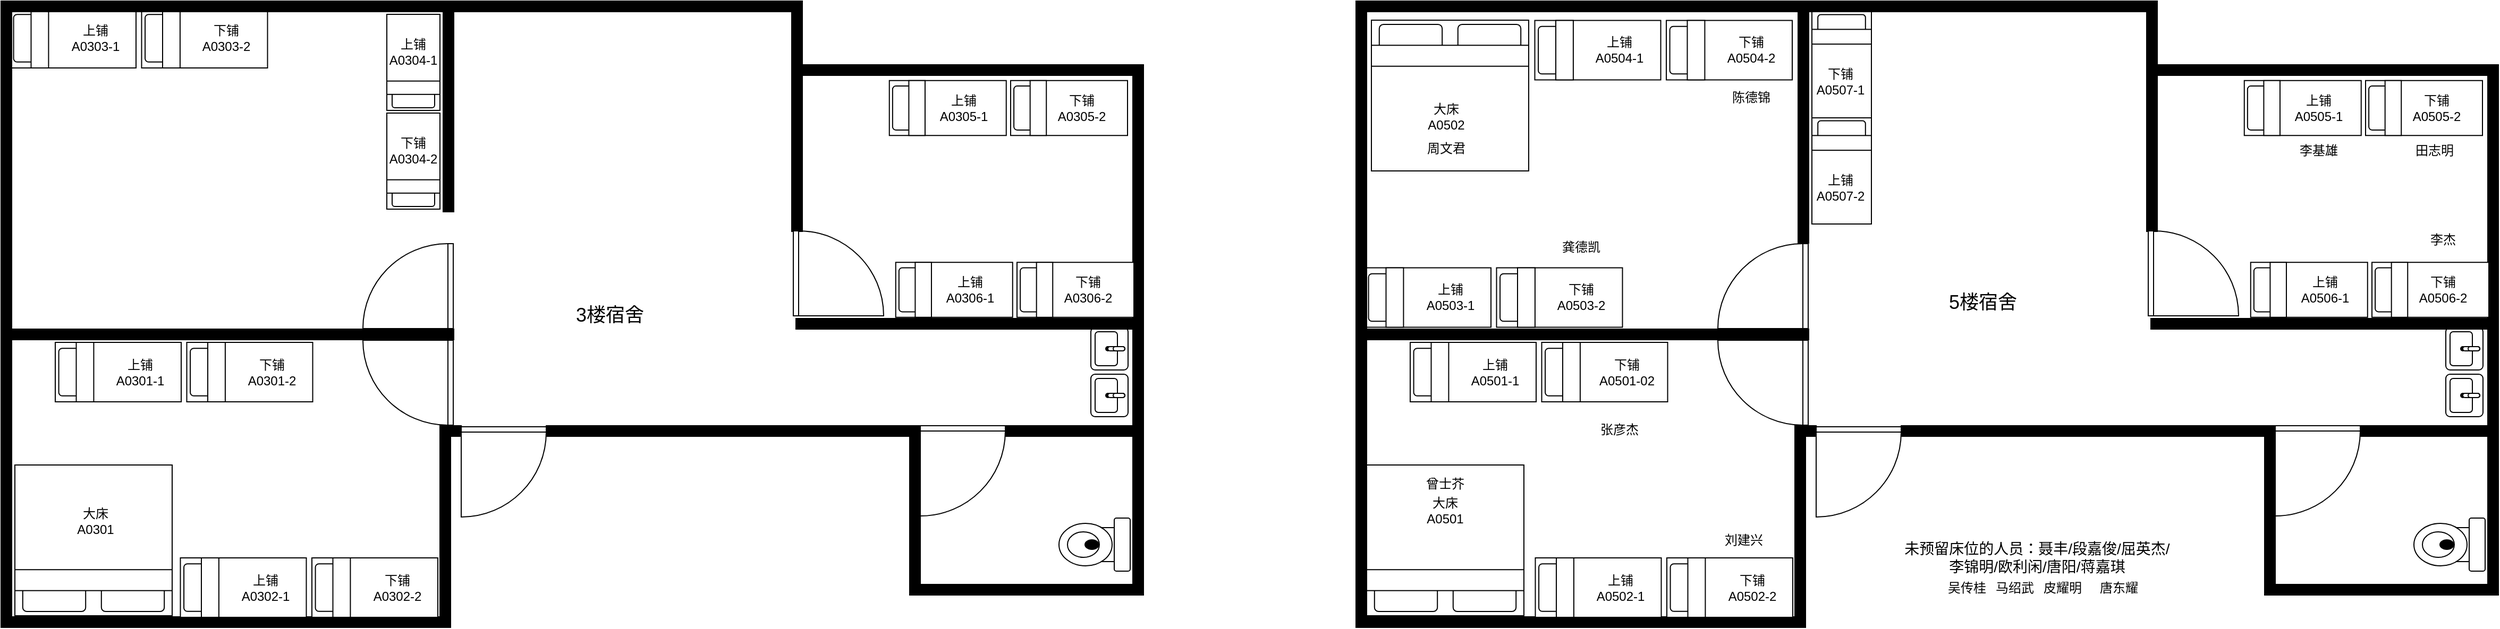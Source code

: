 <mxfile version="24.8.6">
  <diagram name="Page-1" id="38b20595-45e3-9b7f-d5ca-b57f44c5b66d">
    <mxGraphModel dx="2943" dy="1623" grid="1" gridSize="10" guides="1" tooltips="1" connect="1" arrows="1" fold="1" page="1" pageScale="1" pageWidth="1100" pageHeight="850" background="none" math="0" shadow="0">
      <root>
        <mxCell id="0" />
        <mxCell id="1" parent="0" />
        <mxCell id="4Y57S5Hh4UY8BhRaOOIP-5" value="" style="verticalLabelPosition=bottom;html=1;verticalAlign=top;align=center;strokeWidth=1;shape=mxgraph.floorplan.wall;fillColor=#000000;direction=south;rounded=0;shadow=0;comic=0;fontFamily=Verdana;fontSize=12;" parent="1" vertex="1">
          <mxGeometry x="1559" y="-410" width="10" height="57" as="geometry" />
        </mxCell>
        <mxCell id="4Y57S5Hh4UY8BhRaOOIP-6" value="" style="verticalLabelPosition=bottom;html=1;verticalAlign=top;align=center;strokeWidth=1;shape=mxgraph.floorplan.wall;fillColor=#000000;rounded=0;shadow=0;comic=0;fontFamily=Verdana;fontSize=12;" parent="1" vertex="1">
          <mxGeometry x="1328" y="-170" width="230" height="10" as="geometry" />
        </mxCell>
        <mxCell id="4Y57S5Hh4UY8BhRaOOIP-12" value="" style="verticalLabelPosition=bottom;html=1;verticalAlign=top;align=center;strokeWidth=1;shape=mxgraph.floorplan.wall;fillColor=#000000;direction=south;rounded=0;shadow=0;comic=0;fontFamily=Verdana;fontSize=12;" parent="1" vertex="1">
          <mxGeometry x="1231" y="-402" width="10" height="60" as="geometry" />
        </mxCell>
        <mxCell id="4Y57S5Hh4UY8BhRaOOIP-15" value="" style="verticalLabelPosition=bottom;html=1;verticalAlign=top;align=center;strokeWidth=1;shape=mxgraph.floorplan.wall;fillColor=#000000;rounded=0;shadow=0;comic=0;fontFamily=Verdana;fontSize=12;" parent="1" vertex="1">
          <mxGeometry x="1228" y="-170" width="20" height="10" as="geometry" />
        </mxCell>
        <mxCell id="4Y57S5Hh4UY8BhRaOOIP-18" value="" style="verticalLabelPosition=bottom;html=1;verticalAlign=top;align=center;strokeWidth=1;shape=mxgraph.floorplan.toilet;rounded=0;shadow=0;comic=0;fontFamily=Verdana;fontSize=12;rotation=90;" parent="1" vertex="1">
          <mxGeometry x="1819" y="-91.5" width="50" height="67" as="geometry" />
        </mxCell>
        <mxCell id="4Y57S5Hh4UY8BhRaOOIP-19" value="" style="verticalLabelPosition=bottom;html=1;verticalAlign=top;align=center;strokeWidth=1;shape=mxgraph.floorplan.wall;fillColor=#000000;rounded=0;shadow=0;comic=0;fontFamily=Verdana;fontSize=12;" parent="1" vertex="1">
          <mxGeometry x="1760" y="-170" width="120" height="10" as="geometry" />
        </mxCell>
        <mxCell id="4Y57S5Hh4UY8BhRaOOIP-20" value="" style="verticalLabelPosition=bottom;html=1;verticalAlign=top;align=center;strokeWidth=1;shape=mxgraph.floorplan.doorLeft;rounded=0;shadow=0;comic=0;fillColor=#FFFFFF;fontFamily=Verdana;fontSize=12;rotation=0;" parent="1" vertex="1">
          <mxGeometry x="1680" y="-170" width="80" height="85" as="geometry" />
        </mxCell>
        <mxCell id="4Y57S5Hh4UY8BhRaOOIP-22" value="" style="verticalLabelPosition=bottom;html=1;verticalAlign=top;align=center;strokeWidth=1;shape=mxgraph.floorplan.wallCorner;fillColor=#000000;direction=west;rounded=0;shadow=0;comic=0;fontFamily=Verdana;fontSize=12;" parent="1" vertex="1">
          <mxGeometry x="1670" y="-24.5" width="220" height="14" as="geometry" />
        </mxCell>
        <mxCell id="4Y57S5Hh4UY8BhRaOOIP-25" value="" style="verticalLabelPosition=bottom;html=1;verticalAlign=top;align=center;strokeWidth=1;shape=mxgraph.floorplan.sink_2;rounded=0;shadow=0;comic=0;fontFamily=Verdana;fontSize=12;rotation=90;" parent="1" vertex="1">
          <mxGeometry x="1838" y="-260" width="40" height="35" as="geometry" />
        </mxCell>
        <mxCell id="4Y57S5Hh4UY8BhRaOOIP-26" value="" style="verticalLabelPosition=bottom;html=1;verticalAlign=top;align=center;strokeWidth=1;shape=mxgraph.floorplan.sink_2;rounded=0;shadow=0;comic=0;fontFamily=Verdana;fontSize=12;rotation=90;" parent="1" vertex="1">
          <mxGeometry x="1838" y="-216" width="40" height="35" as="geometry" />
        </mxCell>
        <mxCell id="4Y57S5Hh4UY8BhRaOOIP-28" value="" style="verticalLabelPosition=bottom;html=1;verticalAlign=top;align=center;strokeWidth=1;shape=mxgraph.floorplan.wallCorner;fillColor=#000000;direction=south;rounded=0;shadow=0;comic=0;fontFamily=Verdana;fontSize=12;" parent="1" vertex="1">
          <mxGeometry x="1563" y="-271" width="327" height="111" as="geometry" />
        </mxCell>
        <mxCell id="4Y57S5Hh4UY8BhRaOOIP-29" value="" style="verticalLabelPosition=bottom;html=1;verticalAlign=top;align=center;shape=mxgraph.floorplan.wall;fillColor=strokeColor;" parent="1" vertex="1">
          <mxGeometry x="1557" y="-200" width="123" height="70" as="geometry" />
        </mxCell>
        <mxCell id="4Y57S5Hh4UY8BhRaOOIP-30" value="" style="verticalLabelPosition=bottom;html=1;verticalAlign=top;align=center;shape=mxgraph.floorplan.wall;fillColor=strokeColor;direction=south;" parent="1" vertex="1">
          <mxGeometry x="1670" y="-160" width="10" height="140" as="geometry" />
        </mxCell>
        <mxCell id="4Y57S5Hh4UY8BhRaOOIP-31" value="" style="verticalLabelPosition=bottom;html=1;verticalAlign=top;align=center;shape=mxgraph.floorplan.wall;fillColor=strokeColor;direction=south;" parent="1" vertex="1">
          <mxGeometry x="1880" y="-160" width="10" height="140" as="geometry" />
        </mxCell>
        <mxCell id="4Y57S5Hh4UY8BhRaOOIP-32" value="" style="verticalLabelPosition=bottom;html=1;verticalAlign=top;align=center;strokeWidth=1;shape=mxgraph.floorplan.doorRight;rounded=0;shadow=0;comic=0;fontFamily=Verdana;fontSize=12;flipV=1;rotation=90;" parent="1" vertex="1">
          <mxGeometry x="1563" y="-356" width="80" height="85" as="geometry" />
        </mxCell>
        <mxCell id="4Y57S5Hh4UY8BhRaOOIP-33" value="" style="verticalLabelPosition=bottom;html=1;verticalAlign=top;align=center;strokeWidth=1;shape=mxgraph.floorplan.doorRight;rounded=0;shadow=0;comic=0;fontFamily=Verdana;fontSize=12;rotation=90;" parent="1" vertex="1">
          <mxGeometry x="1158" y="-344" width="80" height="85" as="geometry" />
        </mxCell>
        <mxCell id="4Y57S5Hh4UY8BhRaOOIP-34" value="" style="verticalLabelPosition=bottom;html=1;verticalAlign=top;align=center;strokeWidth=1;shape=mxgraph.floorplan.doorRight;rounded=0;shadow=0;comic=0;fontFamily=Verdana;fontSize=12;rotation=90;flipV=0;flipH=1;" parent="1" vertex="1">
          <mxGeometry x="1158" y="-253" width="80" height="85" as="geometry" />
        </mxCell>
        <mxCell id="4Y57S5Hh4UY8BhRaOOIP-35" value="" style="verticalLabelPosition=bottom;html=1;verticalAlign=top;align=center;strokeWidth=1;shape=mxgraph.floorplan.doorLeft;rounded=0;shadow=0;comic=0;fontFamily=Verdana;fontSize=12;" parent="1" vertex="1">
          <mxGeometry x="1248" y="-169" width="80" height="85" as="geometry" />
        </mxCell>
        <mxCell id="4Y57S5Hh4UY8BhRaOOIP-36" value="" style="verticalLabelPosition=bottom;html=1;verticalAlign=top;align=center;shape=mxgraph.floorplan.wall;fillColor=strokeColor;" parent="1" vertex="1">
          <mxGeometry x="820" y="-261" width="421" height="10" as="geometry" />
        </mxCell>
        <mxCell id="4Y57S5Hh4UY8BhRaOOIP-37" value="" style="verticalLabelPosition=bottom;html=1;verticalAlign=top;align=center;shape=mxgraph.floorplan.wallCorner;fillColor=strokeColor;direction=west" parent="1" vertex="1">
          <mxGeometry x="930" y="-160" width="308" height="180" as="geometry" />
        </mxCell>
        <mxCell id="4Y57S5Hh4UY8BhRaOOIP-38" value="" style="verticalLabelPosition=bottom;html=1;verticalAlign=top;align=center;shape=mxgraph.floorplan.bed_single;rotation=-90;" parent="1" vertex="1">
          <mxGeometry x="897.25" y="-279.75" width="56" height="118.5" as="geometry" />
        </mxCell>
        <mxCell id="4Y57S5Hh4UY8BhRaOOIP-39" value="上铺&lt;div&gt;A0501-1&lt;/div&gt;" style="text;html=1;align=center;verticalAlign=middle;whiteSpace=wrap;rounded=0;" parent="1" vertex="1">
          <mxGeometry x="916" y="-235.5" width="60" height="30" as="geometry" />
        </mxCell>
        <mxCell id="4Y57S5Hh4UY8BhRaOOIP-40" value="" style="verticalLabelPosition=bottom;html=1;verticalAlign=top;align=center;shape=mxgraph.floorplan.bed_single;rotation=-90;" parent="1" vertex="1">
          <mxGeometry x="1021" y="-279.75" width="56" height="118.5" as="geometry" />
        </mxCell>
        <mxCell id="4Y57S5Hh4UY8BhRaOOIP-41" value="下铺&lt;div&gt;A0501-02&lt;/div&gt;" style="text;html=1;align=center;verticalAlign=middle;whiteSpace=wrap;rounded=0;" parent="1" vertex="1">
          <mxGeometry x="1039.75" y="-235.5" width="60" height="30" as="geometry" />
        </mxCell>
        <mxCell id="4Y57S5Hh4UY8BhRaOOIP-42" value="" style="verticalLabelPosition=bottom;html=1;verticalAlign=top;align=center;shape=mxgraph.floorplan.bed_single;rotation=-90;" parent="1" vertex="1">
          <mxGeometry x="1015" y="-76.75" width="56" height="118.5" as="geometry" />
        </mxCell>
        <mxCell id="4Y57S5Hh4UY8BhRaOOIP-43" value="上铺&lt;div&gt;A0502-1&lt;/div&gt;" style="text;html=1;align=center;verticalAlign=middle;whiteSpace=wrap;rounded=0;" parent="1" vertex="1">
          <mxGeometry x="1033.75" y="-32.5" width="60" height="30" as="geometry" />
        </mxCell>
        <mxCell id="4Y57S5Hh4UY8BhRaOOIP-44" value="" style="verticalLabelPosition=bottom;html=1;verticalAlign=top;align=center;shape=mxgraph.floorplan.bed_single;rotation=-90;" parent="1" vertex="1">
          <mxGeometry x="1138.75" y="-76.75" width="56" height="118.5" as="geometry" />
        </mxCell>
        <mxCell id="4Y57S5Hh4UY8BhRaOOIP-45" value="下铺&lt;div&gt;A0502-2&lt;/div&gt;" style="text;html=1;align=center;verticalAlign=middle;whiteSpace=wrap;rounded=0;" parent="1" vertex="1">
          <mxGeometry x="1157.5" y="-32.5" width="60" height="30" as="geometry" />
        </mxCell>
        <mxCell id="4Y57S5Hh4UY8BhRaOOIP-46" value="" style="verticalLabelPosition=bottom;html=1;verticalAlign=top;align=center;shape=mxgraph.floorplan.bed_double;rotation=-180;" parent="1" vertex="1">
          <mxGeometry x="825" y="-133" width="148" height="142" as="geometry" />
        </mxCell>
        <mxCell id="4Y57S5Hh4UY8BhRaOOIP-47" value="" style="verticalLabelPosition=bottom;html=1;verticalAlign=top;align=center;shape=mxgraph.floorplan.wallCorner;fillColor=strokeColor;direction=south;rotation=-180;" parent="1" vertex="1">
          <mxGeometry x="815" y="-260" width="115" height="280" as="geometry" />
        </mxCell>
        <mxCell id="4Y57S5Hh4UY8BhRaOOIP-50" value="" style="verticalLabelPosition=bottom;html=1;verticalAlign=top;align=center;shape=mxgraph.floorplan.bed_single;rotation=-90;" parent="1" vertex="1">
          <mxGeometry x="854.75" y="-350" width="56" height="118.5" as="geometry" />
        </mxCell>
        <mxCell id="4Y57S5Hh4UY8BhRaOOIP-51" value="上铺&lt;div&gt;A0503-1&lt;/div&gt;" style="text;html=1;align=center;verticalAlign=middle;whiteSpace=wrap;rounded=0;" parent="1" vertex="1">
          <mxGeometry x="873.5" y="-305.75" width="60" height="30" as="geometry" />
        </mxCell>
        <mxCell id="4Y57S5Hh4UY8BhRaOOIP-52" value="" style="verticalLabelPosition=bottom;html=1;verticalAlign=top;align=center;shape=mxgraph.floorplan.bed_single;rotation=-90;" parent="1" vertex="1">
          <mxGeometry x="978.5" y="-350" width="56" height="118.5" as="geometry" />
        </mxCell>
        <mxCell id="4Y57S5Hh4UY8BhRaOOIP-53" value="下铺&lt;div&gt;A0503-2&lt;/div&gt;" style="text;html=1;align=center;verticalAlign=middle;whiteSpace=wrap;rounded=0;" parent="1" vertex="1">
          <mxGeometry x="997.25" y="-305.75" width="60" height="30" as="geometry" />
        </mxCell>
        <mxCell id="4Y57S5Hh4UY8BhRaOOIP-54" value="" style="verticalLabelPosition=bottom;html=1;verticalAlign=top;align=center;shape=mxgraph.floorplan.bed_single;rotation=-90;" parent="1" vertex="1">
          <mxGeometry x="1014.5" y="-583" width="56" height="118.5" as="geometry" />
        </mxCell>
        <mxCell id="4Y57S5Hh4UY8BhRaOOIP-55" value="上铺&lt;div&gt;A0504-1&lt;/div&gt;" style="text;html=1;align=center;verticalAlign=middle;whiteSpace=wrap;rounded=0;" parent="1" vertex="1">
          <mxGeometry x="1033.25" y="-538.75" width="60" height="30" as="geometry" />
        </mxCell>
        <mxCell id="4Y57S5Hh4UY8BhRaOOIP-56" value="" style="verticalLabelPosition=bottom;html=1;verticalAlign=top;align=center;shape=mxgraph.floorplan.bed_single;rotation=-90;" parent="1" vertex="1">
          <mxGeometry x="1138.25" y="-583" width="56" height="118.5" as="geometry" />
        </mxCell>
        <mxCell id="4Y57S5Hh4UY8BhRaOOIP-57" value="下铺&lt;div&gt;A0504-2&lt;/div&gt;" style="text;html=1;align=center;verticalAlign=middle;whiteSpace=wrap;rounded=0;" parent="1" vertex="1">
          <mxGeometry x="1157" y="-538.75" width="60" height="30" as="geometry" />
        </mxCell>
        <mxCell id="4Y57S5Hh4UY8BhRaOOIP-58" value="" style="verticalLabelPosition=bottom;html=1;verticalAlign=top;align=center;shape=mxgraph.floorplan.bed_double;rotation=0;" parent="1" vertex="1">
          <mxGeometry x="829.5" y="-552" width="148" height="142" as="geometry" />
        </mxCell>
        <mxCell id="4Y57S5Hh4UY8BhRaOOIP-61" value="" style="verticalLabelPosition=bottom;html=1;verticalAlign=top;align=center;shape=mxgraph.floorplan.wallCorner;fillColor=strokeColor;" parent="1" vertex="1">
          <mxGeometry x="815" y="-570" width="425" height="310" as="geometry" />
        </mxCell>
        <mxCell id="4Y57S5Hh4UY8BhRaOOIP-62" value="" style="verticalLabelPosition=bottom;html=1;verticalAlign=top;align=center;shape=mxgraph.floorplan.wall;fillColor=strokeColor;direction=south;" parent="1" vertex="1">
          <mxGeometry x="1231" y="-570" width="10" height="170" as="geometry" />
        </mxCell>
        <mxCell id="4Y57S5Hh4UY8BhRaOOIP-69" value="" style="verticalLabelPosition=bottom;html=1;verticalAlign=top;align=center;shape=mxgraph.floorplan.bed_single;rotation=-90;" parent="1" vertex="1">
          <mxGeometry x="1794.13" y="-524.25" width="51.75" height="110" as="geometry" />
        </mxCell>
        <mxCell id="4Y57S5Hh4UY8BhRaOOIP-70" value="下铺&lt;div&gt;A0505-2&lt;/div&gt;" style="text;html=1;align=center;verticalAlign=middle;whiteSpace=wrap;rounded=0;" parent="1" vertex="1">
          <mxGeometry x="1802" y="-484.25" width="60" height="30" as="geometry" />
        </mxCell>
        <mxCell id="4Y57S5Hh4UY8BhRaOOIP-71" value="" style="verticalLabelPosition=bottom;html=1;verticalAlign=top;align=center;shape=mxgraph.floorplan.bed_single;rotation=0;" parent="1" vertex="1">
          <mxGeometry x="1244" y="-560" width="56" height="100" as="geometry" />
        </mxCell>
        <mxCell id="4Y57S5Hh4UY8BhRaOOIP-72" value="下铺&lt;div&gt;A0507-1&lt;/div&gt;" style="text;html=1;align=center;verticalAlign=middle;whiteSpace=wrap;rounded=0;" parent="1" vertex="1">
          <mxGeometry x="1241" y="-508.75" width="60" height="30" as="geometry" />
        </mxCell>
        <mxCell id="4Y57S5Hh4UY8BhRaOOIP-75" value="" style="verticalLabelPosition=bottom;html=1;verticalAlign=top;align=center;shape=mxgraph.floorplan.bed_single;rotation=0;" parent="1" vertex="1">
          <mxGeometry x="1244" y="-460" width="56" height="100" as="geometry" />
        </mxCell>
        <mxCell id="4Y57S5Hh4UY8BhRaOOIP-76" value="上铺&lt;div&gt;A0507-2&lt;/div&gt;" style="text;html=1;align=center;verticalAlign=middle;whiteSpace=wrap;rounded=0;" parent="1" vertex="1">
          <mxGeometry x="1241" y="-408.75" width="60" height="30" as="geometry" />
        </mxCell>
        <mxCell id="4Y57S5Hh4UY8BhRaOOIP-77" value="" style="verticalLabelPosition=bottom;html=1;verticalAlign=top;align=center;shape=mxgraph.floorplan.wallCorner;fillColor=strokeColor;" parent="1" vertex="1">
          <mxGeometry x="1559" y="-510" width="331" height="101" as="geometry" />
        </mxCell>
        <mxCell id="4Y57S5Hh4UY8BhRaOOIP-78" value="" style="verticalLabelPosition=bottom;html=1;verticalAlign=top;align=center;shape=mxgraph.floorplan.wall;fillColor=strokeColor;direction=south;" parent="1" vertex="1">
          <mxGeometry x="1880" y="-509.5" width="10" height="239.5" as="geometry" />
        </mxCell>
        <mxCell id="4Y57S5Hh4UY8BhRaOOIP-79" value="" style="verticalLabelPosition=bottom;html=1;verticalAlign=top;align=center;shape=mxgraph.floorplan.bed_single;rotation=-90;" parent="1" vertex="1">
          <mxGeometry x="1680" y="-524.25" width="51.75" height="110" as="geometry" />
        </mxCell>
        <mxCell id="4Y57S5Hh4UY8BhRaOOIP-80" value="上铺&lt;div&gt;A0505-1&lt;/div&gt;" style="text;html=1;align=center;verticalAlign=middle;whiteSpace=wrap;rounded=0;" parent="1" vertex="1">
          <mxGeometry x="1691" y="-484.25" width="60" height="30" as="geometry" />
        </mxCell>
        <mxCell id="4Y57S5Hh4UY8BhRaOOIP-81" value="" style="verticalLabelPosition=bottom;html=1;verticalAlign=top;align=center;shape=mxgraph.floorplan.bed_single;rotation=-90;" parent="1" vertex="1">
          <mxGeometry x="1800.13" y="-353" width="51.75" height="110" as="geometry" />
        </mxCell>
        <mxCell id="4Y57S5Hh4UY8BhRaOOIP-82" value="下铺&lt;div&gt;A0506-2&lt;/div&gt;" style="text;html=1;align=center;verticalAlign=middle;whiteSpace=wrap;rounded=0;" parent="1" vertex="1">
          <mxGeometry x="1808" y="-313" width="60" height="30" as="geometry" />
        </mxCell>
        <mxCell id="4Y57S5Hh4UY8BhRaOOIP-83" value="" style="verticalLabelPosition=bottom;html=1;verticalAlign=top;align=center;shape=mxgraph.floorplan.bed_single;rotation=-90;" parent="1" vertex="1">
          <mxGeometry x="1686" y="-353" width="51.75" height="110" as="geometry" />
        </mxCell>
        <mxCell id="4Y57S5Hh4UY8BhRaOOIP-84" value="上铺&lt;div&gt;A0506-1&lt;/div&gt;" style="text;html=1;align=center;verticalAlign=middle;whiteSpace=wrap;rounded=0;" parent="1" vertex="1">
          <mxGeometry x="1697" y="-313" width="60" height="30" as="geometry" />
        </mxCell>
        <mxCell id="4Y57S5Hh4UY8BhRaOOIP-85" value="" style="verticalLabelPosition=bottom;html=1;verticalAlign=top;align=center;shape=mxgraph.floorplan.wallCorner;fillColor=strokeColor;direction=south;" parent="1" vertex="1">
          <mxGeometry x="1240" y="-570" width="329" height="70" as="geometry" />
        </mxCell>
        <mxCell id="4Y57S5Hh4UY8BhRaOOIP-86" value="" style="verticalLabelPosition=bottom;html=1;verticalAlign=top;align=center;strokeWidth=1;shape=mxgraph.floorplan.wall;fillColor=#000000;direction=south;rounded=0;shadow=0;comic=0;fontFamily=Verdana;fontSize=12;" parent="1" vertex="1">
          <mxGeometry x="284" y="-410" width="10" height="57" as="geometry" />
        </mxCell>
        <mxCell id="4Y57S5Hh4UY8BhRaOOIP-87" value="" style="verticalLabelPosition=bottom;html=1;verticalAlign=top;align=center;strokeWidth=1;shape=mxgraph.floorplan.wall;fillColor=#000000;rounded=0;shadow=0;comic=0;fontFamily=Verdana;fontSize=12;" parent="1" vertex="1">
          <mxGeometry x="53" y="-170" width="230" height="10" as="geometry" />
        </mxCell>
        <mxCell id="4Y57S5Hh4UY8BhRaOOIP-88" value="" style="verticalLabelPosition=bottom;html=1;verticalAlign=top;align=center;strokeWidth=1;shape=mxgraph.floorplan.wall;fillColor=#000000;direction=south;rounded=0;shadow=0;comic=0;fontFamily=Verdana;fontSize=12;" parent="1" vertex="1">
          <mxGeometry x="-44" y="-431.5" width="10" height="60" as="geometry" />
        </mxCell>
        <mxCell id="4Y57S5Hh4UY8BhRaOOIP-89" value="" style="verticalLabelPosition=bottom;html=1;verticalAlign=top;align=center;strokeWidth=1;shape=mxgraph.floorplan.wall;fillColor=#000000;rounded=0;shadow=0;comic=0;fontFamily=Verdana;fontSize=12;" parent="1" vertex="1">
          <mxGeometry x="-47" y="-170" width="20" height="10" as="geometry" />
        </mxCell>
        <mxCell id="4Y57S5Hh4UY8BhRaOOIP-90" value="" style="verticalLabelPosition=bottom;html=1;verticalAlign=top;align=center;strokeWidth=1;shape=mxgraph.floorplan.toilet;rounded=0;shadow=0;comic=0;fontFamily=Verdana;fontSize=12;rotation=90;" parent="1" vertex="1">
          <mxGeometry x="544" y="-91.5" width="50" height="67" as="geometry" />
        </mxCell>
        <mxCell id="4Y57S5Hh4UY8BhRaOOIP-91" value="" style="verticalLabelPosition=bottom;html=1;verticalAlign=top;align=center;strokeWidth=1;shape=mxgraph.floorplan.wall;fillColor=#000000;rounded=0;shadow=0;comic=0;fontFamily=Verdana;fontSize=12;" parent="1" vertex="1">
          <mxGeometry x="485" y="-170" width="120" height="10" as="geometry" />
        </mxCell>
        <mxCell id="4Y57S5Hh4UY8BhRaOOIP-92" value="" style="verticalLabelPosition=bottom;html=1;verticalAlign=top;align=center;strokeWidth=1;shape=mxgraph.floorplan.doorLeft;rounded=0;shadow=0;comic=0;fillColor=#FFFFFF;fontFamily=Verdana;fontSize=12;rotation=0;" parent="1" vertex="1">
          <mxGeometry x="405" y="-170" width="80" height="85" as="geometry" />
        </mxCell>
        <mxCell id="4Y57S5Hh4UY8BhRaOOIP-93" value="" style="verticalLabelPosition=bottom;html=1;verticalAlign=top;align=center;strokeWidth=1;shape=mxgraph.floorplan.wallCorner;fillColor=#000000;direction=west;rounded=0;shadow=0;comic=0;fontFamily=Verdana;fontSize=12;" parent="1" vertex="1">
          <mxGeometry x="395" y="-24.5" width="220" height="14" as="geometry" />
        </mxCell>
        <mxCell id="4Y57S5Hh4UY8BhRaOOIP-94" value="" style="verticalLabelPosition=bottom;html=1;verticalAlign=top;align=center;strokeWidth=1;shape=mxgraph.floorplan.sink_2;rounded=0;shadow=0;comic=0;fontFamily=Verdana;fontSize=12;rotation=90;" parent="1" vertex="1">
          <mxGeometry x="563" y="-260" width="40" height="35" as="geometry" />
        </mxCell>
        <mxCell id="4Y57S5Hh4UY8BhRaOOIP-95" value="" style="verticalLabelPosition=bottom;html=1;verticalAlign=top;align=center;strokeWidth=1;shape=mxgraph.floorplan.sink_2;rounded=0;shadow=0;comic=0;fontFamily=Verdana;fontSize=12;rotation=90;" parent="1" vertex="1">
          <mxGeometry x="563" y="-216" width="40" height="35" as="geometry" />
        </mxCell>
        <mxCell id="4Y57S5Hh4UY8BhRaOOIP-96" value="" style="verticalLabelPosition=bottom;html=1;verticalAlign=top;align=center;strokeWidth=1;shape=mxgraph.floorplan.wallCorner;fillColor=#000000;direction=south;rounded=0;shadow=0;comic=0;fontFamily=Verdana;fontSize=12;" parent="1" vertex="1">
          <mxGeometry x="288" y="-271" width="327" height="111" as="geometry" />
        </mxCell>
        <mxCell id="4Y57S5Hh4UY8BhRaOOIP-97" value="" style="verticalLabelPosition=bottom;html=1;verticalAlign=top;align=center;shape=mxgraph.floorplan.wall;fillColor=strokeColor;" parent="1" vertex="1">
          <mxGeometry x="282" y="-200" width="123" height="70" as="geometry" />
        </mxCell>
        <mxCell id="4Y57S5Hh4UY8BhRaOOIP-98" value="" style="verticalLabelPosition=bottom;html=1;verticalAlign=top;align=center;shape=mxgraph.floorplan.wall;fillColor=strokeColor;direction=south;" parent="1" vertex="1">
          <mxGeometry x="395" y="-160" width="10" height="140" as="geometry" />
        </mxCell>
        <mxCell id="4Y57S5Hh4UY8BhRaOOIP-99" value="" style="verticalLabelPosition=bottom;html=1;verticalAlign=top;align=center;shape=mxgraph.floorplan.wall;fillColor=strokeColor;direction=south;" parent="1" vertex="1">
          <mxGeometry x="605" y="-160" width="10" height="140" as="geometry" />
        </mxCell>
        <mxCell id="4Y57S5Hh4UY8BhRaOOIP-100" value="" style="verticalLabelPosition=bottom;html=1;verticalAlign=top;align=center;strokeWidth=1;shape=mxgraph.floorplan.doorRight;rounded=0;shadow=0;comic=0;fontFamily=Verdana;fontSize=12;flipV=1;rotation=90;" parent="1" vertex="1">
          <mxGeometry x="288" y="-356" width="80" height="85" as="geometry" />
        </mxCell>
        <mxCell id="4Y57S5Hh4UY8BhRaOOIP-101" value="" style="verticalLabelPosition=bottom;html=1;verticalAlign=top;align=center;strokeWidth=1;shape=mxgraph.floorplan.doorRight;rounded=0;shadow=0;comic=0;fontFamily=Verdana;fontSize=12;rotation=90;" parent="1" vertex="1">
          <mxGeometry x="-117" y="-344" width="80" height="85" as="geometry" />
        </mxCell>
        <mxCell id="4Y57S5Hh4UY8BhRaOOIP-102" value="" style="verticalLabelPosition=bottom;html=1;verticalAlign=top;align=center;strokeWidth=1;shape=mxgraph.floorplan.doorRight;rounded=0;shadow=0;comic=0;fontFamily=Verdana;fontSize=12;rotation=90;flipV=0;flipH=1;" parent="1" vertex="1">
          <mxGeometry x="-117" y="-253" width="80" height="85" as="geometry" />
        </mxCell>
        <mxCell id="4Y57S5Hh4UY8BhRaOOIP-103" value="" style="verticalLabelPosition=bottom;html=1;verticalAlign=top;align=center;strokeWidth=1;shape=mxgraph.floorplan.doorLeft;rounded=0;shadow=0;comic=0;fontFamily=Verdana;fontSize=12;" parent="1" vertex="1">
          <mxGeometry x="-27" y="-169" width="80" height="85" as="geometry" />
        </mxCell>
        <mxCell id="4Y57S5Hh4UY8BhRaOOIP-104" value="" style="verticalLabelPosition=bottom;html=1;verticalAlign=top;align=center;shape=mxgraph.floorplan.wall;fillColor=strokeColor;" parent="1" vertex="1">
          <mxGeometry x="-455" y="-261" width="421" height="10" as="geometry" />
        </mxCell>
        <mxCell id="4Y57S5Hh4UY8BhRaOOIP-105" value="" style="verticalLabelPosition=bottom;html=1;verticalAlign=top;align=center;shape=mxgraph.floorplan.wallCorner;fillColor=strokeColor;direction=west" parent="1" vertex="1">
          <mxGeometry x="-345" y="-160" width="308" height="180" as="geometry" />
        </mxCell>
        <mxCell id="4Y57S5Hh4UY8BhRaOOIP-106" value="" style="verticalLabelPosition=bottom;html=1;verticalAlign=top;align=center;shape=mxgraph.floorplan.bed_single;rotation=-90;" parent="1" vertex="1">
          <mxGeometry x="-377.75" y="-279.75" width="56" height="118.5" as="geometry" />
        </mxCell>
        <mxCell id="4Y57S5Hh4UY8BhRaOOIP-107" value="上铺&lt;div&gt;A0301-1&lt;/div&gt;" style="text;html=1;align=center;verticalAlign=middle;whiteSpace=wrap;rounded=0;" parent="1" vertex="1">
          <mxGeometry x="-359" y="-235.5" width="60" height="30" as="geometry" />
        </mxCell>
        <mxCell id="4Y57S5Hh4UY8BhRaOOIP-108" value="" style="verticalLabelPosition=bottom;html=1;verticalAlign=top;align=center;shape=mxgraph.floorplan.bed_single;rotation=-90;" parent="1" vertex="1">
          <mxGeometry x="-254" y="-279.75" width="56" height="118.5" as="geometry" />
        </mxCell>
        <mxCell id="4Y57S5Hh4UY8BhRaOOIP-109" value="下铺&lt;div&gt;A0301-2&lt;/div&gt;" style="text;html=1;align=center;verticalAlign=middle;whiteSpace=wrap;rounded=0;" parent="1" vertex="1">
          <mxGeometry x="-235.25" y="-235.5" width="60" height="30" as="geometry" />
        </mxCell>
        <mxCell id="4Y57S5Hh4UY8BhRaOOIP-110" value="" style="verticalLabelPosition=bottom;html=1;verticalAlign=top;align=center;shape=mxgraph.floorplan.bed_single;rotation=-90;" parent="1" vertex="1">
          <mxGeometry x="-260" y="-76.75" width="56" height="118.5" as="geometry" />
        </mxCell>
        <mxCell id="4Y57S5Hh4UY8BhRaOOIP-111" value="上铺&lt;div&gt;A0302-1&lt;/div&gt;" style="text;html=1;align=center;verticalAlign=middle;whiteSpace=wrap;rounded=0;" parent="1" vertex="1">
          <mxGeometry x="-241.25" y="-32.5" width="60" height="30" as="geometry" />
        </mxCell>
        <mxCell id="4Y57S5Hh4UY8BhRaOOIP-112" value="" style="verticalLabelPosition=bottom;html=1;verticalAlign=top;align=center;shape=mxgraph.floorplan.bed_single;rotation=-90;" parent="1" vertex="1">
          <mxGeometry x="-136.25" y="-76.75" width="56" height="118.5" as="geometry" />
        </mxCell>
        <mxCell id="4Y57S5Hh4UY8BhRaOOIP-113" value="下铺&lt;div&gt;A0302-2&lt;/div&gt;" style="text;html=1;align=center;verticalAlign=middle;whiteSpace=wrap;rounded=0;" parent="1" vertex="1">
          <mxGeometry x="-117.5" y="-32.5" width="60" height="30" as="geometry" />
        </mxCell>
        <mxCell id="4Y57S5Hh4UY8BhRaOOIP-115" value="" style="verticalLabelPosition=bottom;html=1;verticalAlign=top;align=center;shape=mxgraph.floorplan.wallCorner;fillColor=strokeColor;direction=south;rotation=-180;" parent="1" vertex="1">
          <mxGeometry x="-460" y="-260" width="115" height="280" as="geometry" />
        </mxCell>
        <mxCell id="4Y57S5Hh4UY8BhRaOOIP-116" value="" style="verticalLabelPosition=bottom;html=1;verticalAlign=top;align=center;shape=mxgraph.floorplan.bed_single;rotation=-90;" parent="1" vertex="1">
          <mxGeometry x="-420.25" y="-594.25" width="56" height="118.5" as="geometry" />
        </mxCell>
        <mxCell id="4Y57S5Hh4UY8BhRaOOIP-117" value="上铺&lt;div&gt;A0303-1&lt;/div&gt;" style="text;html=1;align=center;verticalAlign=middle;whiteSpace=wrap;rounded=0;" parent="1" vertex="1">
          <mxGeometry x="-401.5" y="-550" width="60" height="30" as="geometry" />
        </mxCell>
        <mxCell id="4Y57S5Hh4UY8BhRaOOIP-118" value="" style="verticalLabelPosition=bottom;html=1;verticalAlign=top;align=center;shape=mxgraph.floorplan.bed_single;rotation=-90;" parent="1" vertex="1">
          <mxGeometry x="-296.5" y="-594.25" width="56" height="118.5" as="geometry" />
        </mxCell>
        <mxCell id="4Y57S5Hh4UY8BhRaOOIP-119" value="下铺&lt;div&gt;A0303-2&lt;/div&gt;" style="text;html=1;align=center;verticalAlign=middle;whiteSpace=wrap;rounded=0;" parent="1" vertex="1">
          <mxGeometry x="-277.75" y="-550" width="60" height="30" as="geometry" />
        </mxCell>
        <mxCell id="4Y57S5Hh4UY8BhRaOOIP-122" value="" style="verticalLabelPosition=bottom;html=1;verticalAlign=top;align=center;shape=mxgraph.floorplan.bed_single;rotation=-180;" parent="1" vertex="1">
          <mxGeometry x="-97" y="-464.5" width="50" height="90.5" as="geometry" />
        </mxCell>
        <mxCell id="4Y57S5Hh4UY8BhRaOOIP-125" value="" style="verticalLabelPosition=bottom;html=1;verticalAlign=top;align=center;shape=mxgraph.floorplan.wallCorner;fillColor=strokeColor;" parent="1" vertex="1">
          <mxGeometry x="-460" y="-570" width="425" height="310" as="geometry" />
        </mxCell>
        <mxCell id="4Y57S5Hh4UY8BhRaOOIP-126" value="" style="verticalLabelPosition=bottom;html=1;verticalAlign=top;align=center;shape=mxgraph.floorplan.wall;fillColor=strokeColor;direction=south;" parent="1" vertex="1">
          <mxGeometry x="-44" y="-570" width="10" height="170" as="geometry" />
        </mxCell>
        <mxCell id="4Y57S5Hh4UY8BhRaOOIP-127" value="" style="verticalLabelPosition=bottom;html=1;verticalAlign=top;align=center;shape=mxgraph.floorplan.bed_single;rotation=-90;" parent="1" vertex="1">
          <mxGeometry x="519.13" y="-524.25" width="51.75" height="110" as="geometry" />
        </mxCell>
        <mxCell id="4Y57S5Hh4UY8BhRaOOIP-128" value="下铺&lt;div&gt;A0305-2&lt;/div&gt;" style="text;html=1;align=center;verticalAlign=middle;whiteSpace=wrap;rounded=0;" parent="1" vertex="1">
          <mxGeometry x="527" y="-484.25" width="60" height="30" as="geometry" />
        </mxCell>
        <mxCell id="4Y57S5Hh4UY8BhRaOOIP-133" value="" style="verticalLabelPosition=bottom;html=1;verticalAlign=top;align=center;shape=mxgraph.floorplan.wallCorner;fillColor=strokeColor;" parent="1" vertex="1">
          <mxGeometry x="284" y="-510" width="331" height="101" as="geometry" />
        </mxCell>
        <mxCell id="4Y57S5Hh4UY8BhRaOOIP-134" value="" style="verticalLabelPosition=bottom;html=1;verticalAlign=top;align=center;shape=mxgraph.floorplan.wall;fillColor=strokeColor;direction=south;" parent="1" vertex="1">
          <mxGeometry x="605" y="-509.5" width="10" height="239.5" as="geometry" />
        </mxCell>
        <mxCell id="4Y57S5Hh4UY8BhRaOOIP-135" value="" style="verticalLabelPosition=bottom;html=1;verticalAlign=top;align=center;shape=mxgraph.floorplan.bed_single;rotation=-90;" parent="1" vertex="1">
          <mxGeometry x="405" y="-524.25" width="51.75" height="110" as="geometry" />
        </mxCell>
        <mxCell id="4Y57S5Hh4UY8BhRaOOIP-136" value="上铺&lt;div&gt;A0305-1&lt;/div&gt;" style="text;html=1;align=center;verticalAlign=middle;whiteSpace=wrap;rounded=0;" parent="1" vertex="1">
          <mxGeometry x="416" y="-484.25" width="60" height="30" as="geometry" />
        </mxCell>
        <mxCell id="4Y57S5Hh4UY8BhRaOOIP-137" value="" style="verticalLabelPosition=bottom;html=1;verticalAlign=top;align=center;shape=mxgraph.floorplan.bed_single;rotation=-90;" parent="1" vertex="1">
          <mxGeometry x="525.13" y="-353" width="51.75" height="110" as="geometry" />
        </mxCell>
        <mxCell id="4Y57S5Hh4UY8BhRaOOIP-138" value="下铺&lt;div&gt;A0306-2&lt;/div&gt;" style="text;html=1;align=center;verticalAlign=middle;whiteSpace=wrap;rounded=0;" parent="1" vertex="1">
          <mxGeometry x="533" y="-313" width="60" height="30" as="geometry" />
        </mxCell>
        <mxCell id="4Y57S5Hh4UY8BhRaOOIP-139" value="" style="verticalLabelPosition=bottom;html=1;verticalAlign=top;align=center;shape=mxgraph.floorplan.bed_single;rotation=-90;" parent="1" vertex="1">
          <mxGeometry x="411" y="-353" width="51.75" height="110" as="geometry" />
        </mxCell>
        <mxCell id="4Y57S5Hh4UY8BhRaOOIP-140" value="上铺&lt;div&gt;A0306-1&lt;/div&gt;" style="text;html=1;align=center;verticalAlign=middle;whiteSpace=wrap;rounded=0;" parent="1" vertex="1">
          <mxGeometry x="422" y="-313" width="60" height="30" as="geometry" />
        </mxCell>
        <mxCell id="4Y57S5Hh4UY8BhRaOOIP-141" value="" style="verticalLabelPosition=bottom;html=1;verticalAlign=top;align=center;shape=mxgraph.floorplan.wallCorner;fillColor=strokeColor;direction=south;" parent="1" vertex="1">
          <mxGeometry x="-35" y="-570" width="329" height="70" as="geometry" />
        </mxCell>
        <mxCell id="4Y57S5Hh4UY8BhRaOOIP-142" value="&lt;span style=&quot;font-size: 18px;&quot;&gt;5楼宿舍&lt;/span&gt;" style="text;html=1;align=center;verticalAlign=middle;whiteSpace=wrap;rounded=0;" parent="1" vertex="1">
          <mxGeometry x="1344.5" y="-301" width="120" height="30" as="geometry" />
        </mxCell>
        <mxCell id="4Y57S5Hh4UY8BhRaOOIP-143" value="&lt;span style=&quot;font-size: 18px;&quot;&gt;3楼宿舍&lt;/span&gt;" style="text;html=1;align=center;verticalAlign=middle;whiteSpace=wrap;rounded=0;" parent="1" vertex="1">
          <mxGeometry x="53" y="-289" width="120" height="30" as="geometry" />
        </mxCell>
        <mxCell id="ONM_g8x1p00itfnwvG1F-1" value="下铺&lt;div&gt;A0304-2&lt;/div&gt;" style="text;html=1;align=center;verticalAlign=middle;whiteSpace=wrap;rounded=0;" vertex="1" parent="1">
          <mxGeometry x="-102" y="-443.75" width="60" height="30" as="geometry" />
        </mxCell>
        <mxCell id="ONM_g8x1p00itfnwvG1F-2" value="" style="verticalLabelPosition=bottom;html=1;verticalAlign=top;align=center;strokeWidth=1;shape=mxgraph.floorplan.wall;fillColor=#000000;direction=south;rounded=0;shadow=0;comic=0;fontFamily=Verdana;fontSize=12;" vertex="1" parent="1">
          <mxGeometry x="-44" y="-524.5" width="10" height="60" as="geometry" />
        </mxCell>
        <mxCell id="ONM_g8x1p00itfnwvG1F-3" value="" style="verticalLabelPosition=bottom;html=1;verticalAlign=top;align=center;shape=mxgraph.floorplan.bed_single;rotation=-180;" vertex="1" parent="1">
          <mxGeometry x="-97" y="-557.5" width="50" height="90.5" as="geometry" />
        </mxCell>
        <mxCell id="ONM_g8x1p00itfnwvG1F-4" value="上铺&lt;div&gt;A0304-1&lt;/div&gt;" style="text;html=1;align=center;verticalAlign=middle;whiteSpace=wrap;rounded=0;" vertex="1" parent="1">
          <mxGeometry x="-102" y="-536.75" width="60" height="30" as="geometry" />
        </mxCell>
        <mxCell id="ONM_g8x1p00itfnwvG1F-5" value="" style="verticalLabelPosition=bottom;html=1;verticalAlign=top;align=center;shape=mxgraph.floorplan.bed_double;rotation=-180;" vertex="1" parent="1">
          <mxGeometry x="-447" y="-133" width="148" height="142" as="geometry" />
        </mxCell>
        <mxCell id="ONM_g8x1p00itfnwvG1F-6" value="大床&lt;div&gt;A0501&lt;/div&gt;" style="text;html=1;align=center;verticalAlign=middle;whiteSpace=wrap;rounded=0;" vertex="1" parent="1">
          <mxGeometry x="869" y="-105" width="60" height="30" as="geometry" />
        </mxCell>
        <mxCell id="ONM_g8x1p00itfnwvG1F-7" value="大床&lt;div&gt;A0502&lt;/div&gt;" style="text;html=1;align=center;verticalAlign=middle;whiteSpace=wrap;rounded=0;" vertex="1" parent="1">
          <mxGeometry x="870" y="-475.75" width="60" height="30" as="geometry" />
        </mxCell>
        <mxCell id="ONM_g8x1p00itfnwvG1F-8" value="大床&lt;div&gt;A0301&lt;/div&gt;" style="text;html=1;align=center;verticalAlign=middle;whiteSpace=wrap;rounded=0;" vertex="1" parent="1">
          <mxGeometry x="-401.5" y="-95" width="60" height="30" as="geometry" />
        </mxCell>
        <mxCell id="ONM_g8x1p00itfnwvG1F-10" value="李杰" style="text;html=1;align=center;verticalAlign=middle;whiteSpace=wrap;rounded=0;" vertex="1" parent="1">
          <mxGeometry x="1808" y="-360" width="60" height="30" as="geometry" />
        </mxCell>
        <mxCell id="ONM_g8x1p00itfnwvG1F-11" value="田志明" style="text;html=1;align=center;verticalAlign=middle;whiteSpace=wrap;rounded=0;" vertex="1" parent="1">
          <mxGeometry x="1800.13" y="-443.75" width="60" height="30" as="geometry" />
        </mxCell>
        <mxCell id="ONM_g8x1p00itfnwvG1F-12" value="李基雄" style="text;html=1;align=center;verticalAlign=middle;whiteSpace=wrap;rounded=0;" vertex="1" parent="1">
          <mxGeometry x="1691" y="-443.75" width="60" height="30" as="geometry" />
        </mxCell>
        <mxCell id="ONM_g8x1p00itfnwvG1F-13" value="张彦杰" style="text;html=1;align=center;verticalAlign=middle;whiteSpace=wrap;rounded=0;" vertex="1" parent="1">
          <mxGeometry x="1033.25" y="-181" width="60" height="30" as="geometry" />
        </mxCell>
        <mxCell id="ONM_g8x1p00itfnwvG1F-14" value="曾士芥" style="text;html=1;align=center;verticalAlign=middle;whiteSpace=wrap;rounded=0;" vertex="1" parent="1">
          <mxGeometry x="869" y="-130" width="60" height="30" as="geometry" />
        </mxCell>
        <mxCell id="ONM_g8x1p00itfnwvG1F-15" value="龚德凯" style="text;html=1;align=center;verticalAlign=middle;whiteSpace=wrap;rounded=0;" vertex="1" parent="1">
          <mxGeometry x="997.25" y="-353" width="60" height="30" as="geometry" />
        </mxCell>
        <mxCell id="ONM_g8x1p00itfnwvG1F-16" value="吴传桂" style="text;html=1;align=center;verticalAlign=middle;whiteSpace=wrap;rounded=0;" vertex="1" parent="1">
          <mxGeometry x="1360" y="-32.5" width="60" height="30" as="geometry" />
        </mxCell>
        <mxCell id="ONM_g8x1p00itfnwvG1F-18" value="陈德锦" style="text;html=1;align=center;verticalAlign=middle;whiteSpace=wrap;rounded=0;" vertex="1" parent="1">
          <mxGeometry x="1157" y="-494.5" width="60" height="30" as="geometry" />
        </mxCell>
        <mxCell id="ONM_g8x1p00itfnwvG1F-19" value="周文君" style="text;html=1;align=center;verticalAlign=middle;whiteSpace=wrap;rounded=0;" vertex="1" parent="1">
          <mxGeometry x="855" y="-445.75" width="90" height="30" as="geometry" />
        </mxCell>
        <mxCell id="ONM_g8x1p00itfnwvG1F-21" value="刘建兴" style="text;html=1;align=center;verticalAlign=middle;whiteSpace=wrap;rounded=0;" vertex="1" parent="1">
          <mxGeometry x="1150" y="-77" width="60" height="30" as="geometry" />
        </mxCell>
        <mxCell id="ONM_g8x1p00itfnwvG1F-23" value="&lt;font style=&quot;font-size: 14px;&quot;&gt;未预留床位的人员：聂丰/段嘉俊/屈英杰/李锦明/欧利闲/唐阳/蒋嘉琪&lt;/font&gt;" style="text;html=1;align=center;verticalAlign=middle;whiteSpace=wrap;rounded=0;" vertex="1" parent="1">
          <mxGeometry x="1328" y="-72.5" width="255.5" height="52.5" as="geometry" />
        </mxCell>
        <mxCell id="ONM_g8x1p00itfnwvG1F-25" value="唐东耀" style="text;html=1;align=center;verticalAlign=middle;whiteSpace=wrap;rounded=0;" vertex="1" parent="1">
          <mxGeometry x="1450" y="-32.5" width="165.5" height="30" as="geometry" />
        </mxCell>
        <mxCell id="ONM_g8x1p00itfnwvG1F-26" value="马绍武" style="text;html=1;align=center;verticalAlign=middle;whiteSpace=wrap;rounded=0;" vertex="1" parent="1">
          <mxGeometry x="1404.5" y="-32.5" width="60" height="30" as="geometry" />
        </mxCell>
        <mxCell id="ONM_g8x1p00itfnwvG1F-28" value="皮耀明" style="text;html=1;align=center;verticalAlign=middle;whiteSpace=wrap;rounded=0;" vertex="1" parent="1">
          <mxGeometry x="1450" y="-32.5" width="60" height="30" as="geometry" />
        </mxCell>
      </root>
    </mxGraphModel>
  </diagram>
</mxfile>
